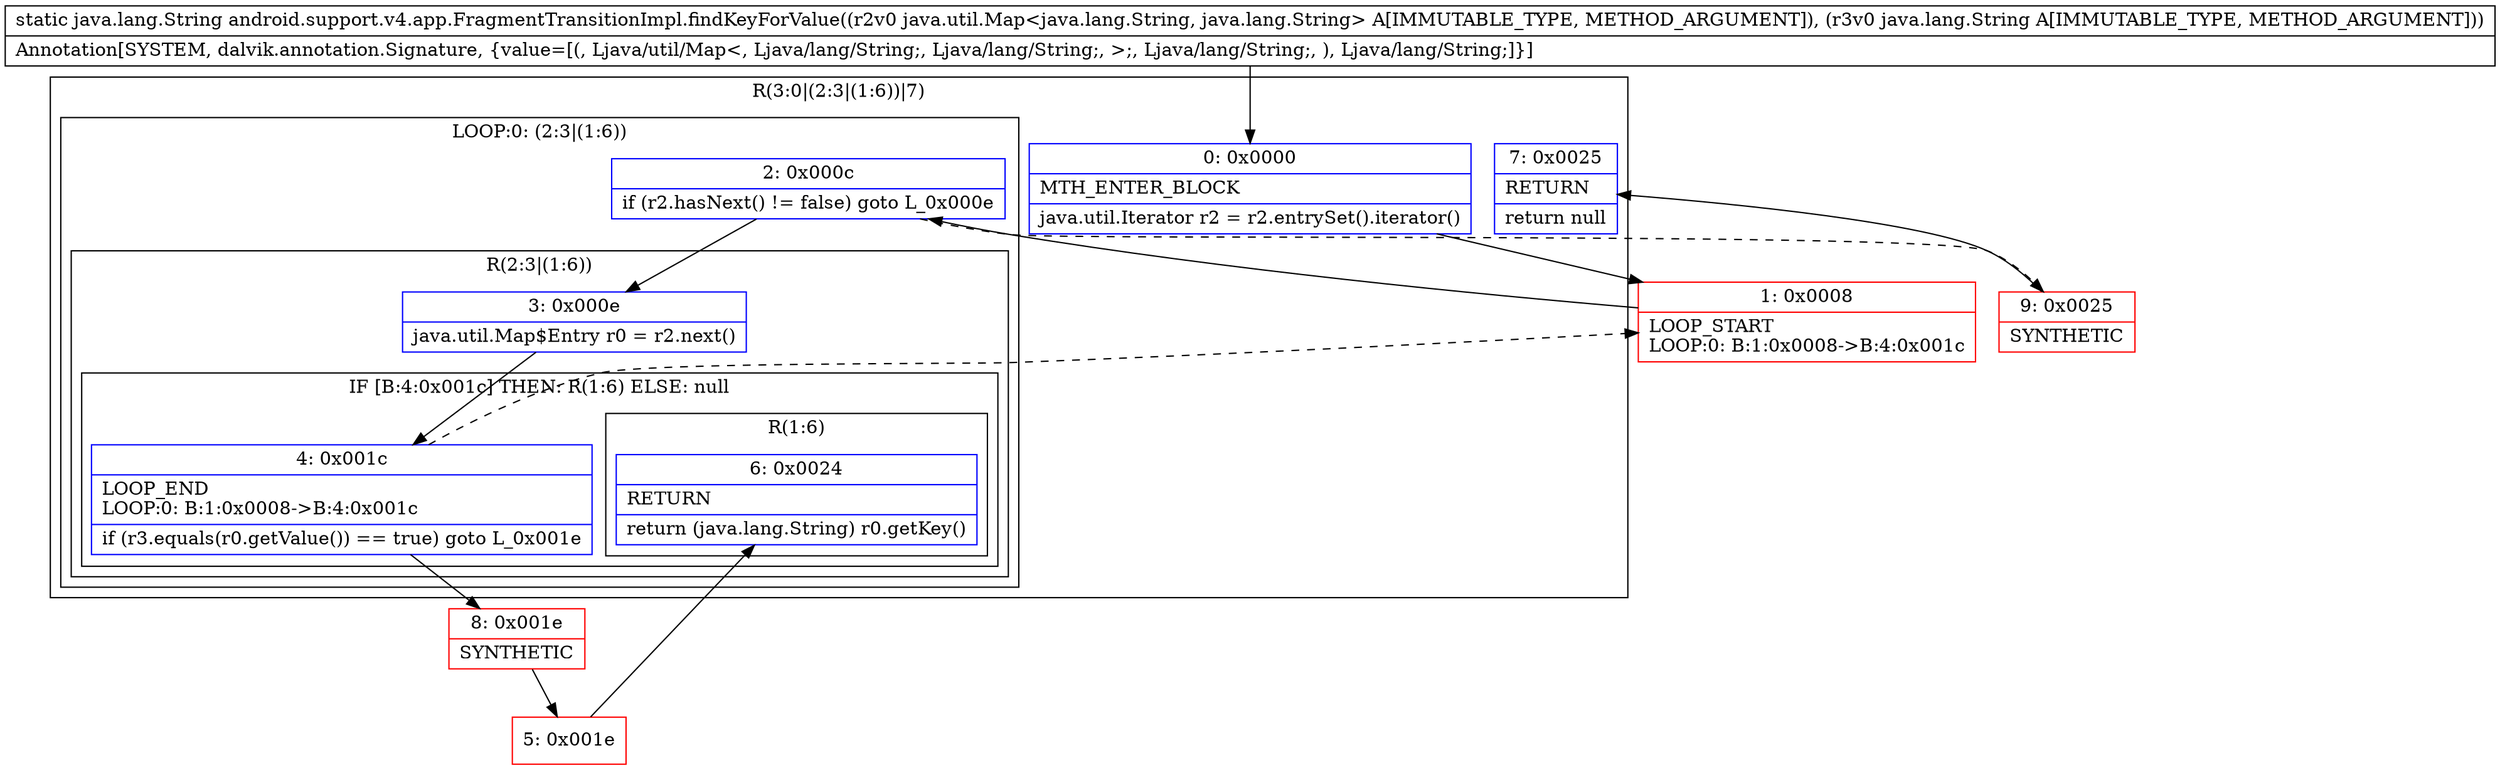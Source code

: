 digraph "CFG forandroid.support.v4.app.FragmentTransitionImpl.findKeyForValue(Ljava\/util\/Map;Ljava\/lang\/String;)Ljava\/lang\/String;" {
subgraph cluster_Region_190913256 {
label = "R(3:0|(2:3|(1:6))|7)";
node [shape=record,color=blue];
Node_0 [shape=record,label="{0\:\ 0x0000|MTH_ENTER_BLOCK\l|java.util.Iterator r2 = r2.entrySet().iterator()\l}"];
subgraph cluster_LoopRegion_1168434987 {
label = "LOOP:0: (2:3|(1:6))";
node [shape=record,color=blue];
Node_2 [shape=record,label="{2\:\ 0x000c|if (r2.hasNext() != false) goto L_0x000e\l}"];
subgraph cluster_Region_215543568 {
label = "R(2:3|(1:6))";
node [shape=record,color=blue];
Node_3 [shape=record,label="{3\:\ 0x000e|java.util.Map$Entry r0 = r2.next()\l}"];
subgraph cluster_IfRegion_896000922 {
label = "IF [B:4:0x001c] THEN: R(1:6) ELSE: null";
node [shape=record,color=blue];
Node_4 [shape=record,label="{4\:\ 0x001c|LOOP_END\lLOOP:0: B:1:0x0008\-\>B:4:0x001c\l|if (r3.equals(r0.getValue()) == true) goto L_0x001e\l}"];
subgraph cluster_Region_919734660 {
label = "R(1:6)";
node [shape=record,color=blue];
Node_6 [shape=record,label="{6\:\ 0x0024|RETURN\l|return (java.lang.String) r0.getKey()\l}"];
}
}
}
}
Node_7 [shape=record,label="{7\:\ 0x0025|RETURN\l|return null\l}"];
}
Node_1 [shape=record,color=red,label="{1\:\ 0x0008|LOOP_START\lLOOP:0: B:1:0x0008\-\>B:4:0x001c\l}"];
Node_5 [shape=record,color=red,label="{5\:\ 0x001e}"];
Node_8 [shape=record,color=red,label="{8\:\ 0x001e|SYNTHETIC\l}"];
Node_9 [shape=record,color=red,label="{9\:\ 0x0025|SYNTHETIC\l}"];
MethodNode[shape=record,label="{static java.lang.String android.support.v4.app.FragmentTransitionImpl.findKeyForValue((r2v0 java.util.Map\<java.lang.String, java.lang.String\> A[IMMUTABLE_TYPE, METHOD_ARGUMENT]), (r3v0 java.lang.String A[IMMUTABLE_TYPE, METHOD_ARGUMENT]))  | Annotation[SYSTEM, dalvik.annotation.Signature, \{value=[(, Ljava\/util\/Map\<, Ljava\/lang\/String;, Ljava\/lang\/String;, \>;, Ljava\/lang\/String;, ), Ljava\/lang\/String;]\}]\l}"];
MethodNode -> Node_0;
Node_0 -> Node_1;
Node_2 -> Node_3;
Node_2 -> Node_9[style=dashed];
Node_3 -> Node_4;
Node_4 -> Node_1[style=dashed];
Node_4 -> Node_8;
Node_1 -> Node_2;
Node_5 -> Node_6;
Node_8 -> Node_5;
Node_9 -> Node_7;
}


